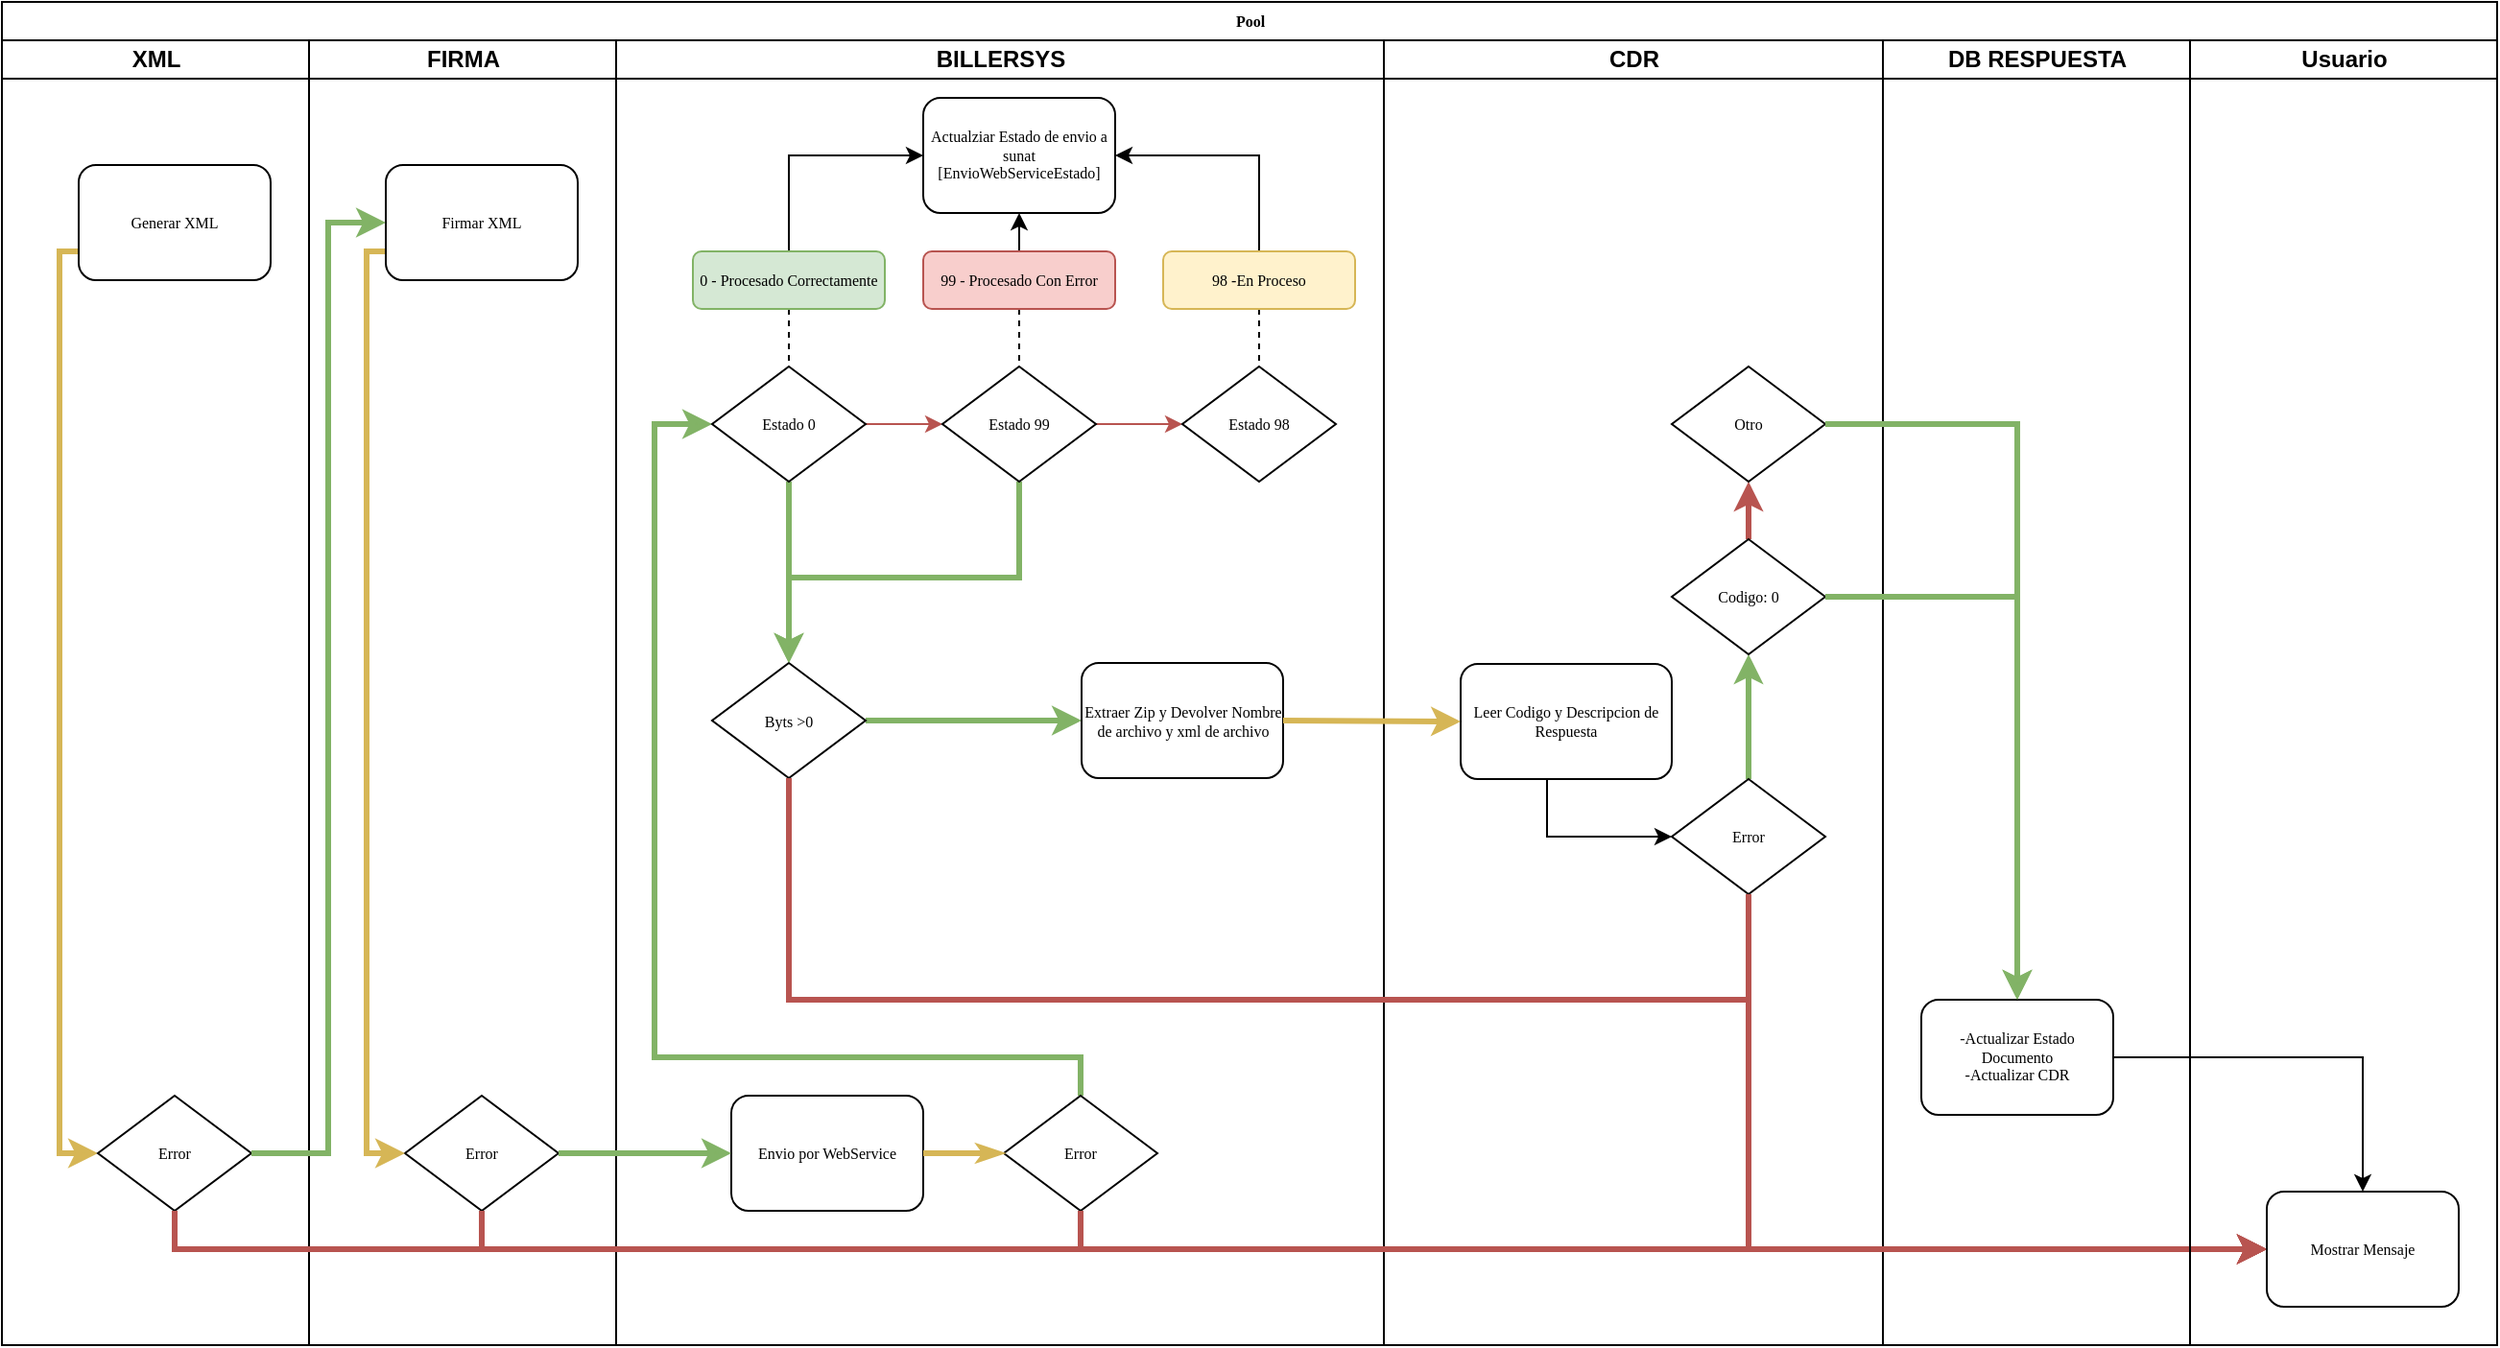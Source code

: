 <mxfile version="10.9.6" type="github"><diagram name="Page-1" id="74e2e168-ea6b-b213-b513-2b3c1d86103e"><mxGraphModel dx="1507" dy="966" grid="1" gridSize="10" guides="1" tooltips="1" connect="1" arrows="1" fold="1" page="1" pageScale="1" pageWidth="1100" pageHeight="850" background="#ffffff" math="0" shadow="0"><root><mxCell id="0"/><mxCell id="1" parent="0"/><mxCell id="77e6c97f196da883-1" value="Pool" style="swimlane;html=1;childLayout=stackLayout;startSize=20;rounded=0;shadow=0;labelBackgroundColor=none;strokeColor=#000000;strokeWidth=1;fillColor=#ffffff;fontFamily=Verdana;fontSize=8;fontColor=#000000;align=center;" parent="1" vertex="1"><mxGeometry x="40" y="39" width="1300" height="700" as="geometry"/></mxCell><mxCell id="77e6c97f196da883-2" value="XML" style="swimlane;html=1;startSize=20;" parent="77e6c97f196da883-1" vertex="1"><mxGeometry y="20" width="160" height="680" as="geometry"/></mxCell><mxCell id="RyBB4Tb_P3Es68NpS_xh-8" style="edgeStyle=orthogonalEdgeStyle;rounded=0;orthogonalLoop=1;jettySize=auto;html=1;entryX=0;entryY=0.5;entryDx=0;entryDy=0;exitX=0;exitY=0.75;exitDx=0;exitDy=0;fillColor=#fff2cc;strokeColor=#d6b656;strokeWidth=3;" edge="1" parent="77e6c97f196da883-2" source="77e6c97f196da883-8" target="77e6c97f196da883-20"><mxGeometry relative="1" as="geometry"><Array as="points"><mxPoint x="30" y="110"/><mxPoint x="30" y="580"/></Array></mxGeometry></mxCell><mxCell id="77e6c97f196da883-8" value="Generar XML" style="rounded=1;whiteSpace=wrap;html=1;shadow=0;labelBackgroundColor=none;strokeColor=#000000;strokeWidth=1;fillColor=#ffffff;fontFamily=Verdana;fontSize=8;fontColor=#000000;align=center;" parent="77e6c97f196da883-2" vertex="1"><mxGeometry x="40" y="65" width="100" height="60" as="geometry"/></mxCell><mxCell id="77e6c97f196da883-20" value="Error" style="rhombus;whiteSpace=wrap;html=1;rounded=0;shadow=0;labelBackgroundColor=none;strokeColor=#000000;strokeWidth=1;fillColor=#ffffff;fontFamily=Verdana;fontSize=8;fontColor=#000000;align=center;" parent="77e6c97f196da883-2" vertex="1"><mxGeometry x="50" y="550" width="80" height="60" as="geometry"/></mxCell><mxCell id="77e6c97f196da883-3" value="FIRMA" style="swimlane;html=1;startSize=20;" parent="77e6c97f196da883-1" vertex="1"><mxGeometry x="160" y="20" width="160" height="680" as="geometry"/></mxCell><mxCell id="RyBB4Tb_P3Es68NpS_xh-15" value="Error" style="rhombus;whiteSpace=wrap;html=1;rounded=0;shadow=0;labelBackgroundColor=none;strokeColor=#000000;strokeWidth=1;fillColor=#ffffff;fontFamily=Verdana;fontSize=8;fontColor=#000000;align=center;" vertex="1" parent="77e6c97f196da883-3"><mxGeometry x="50" y="550" width="80" height="60" as="geometry"/></mxCell><mxCell id="RyBB4Tb_P3Es68NpS_xh-18" value="" style="edgeStyle=orthogonalEdgeStyle;rounded=0;orthogonalLoop=1;jettySize=auto;html=1;entryX=0;entryY=0.5;entryDx=0;entryDy=0;exitX=0;exitY=0.75;exitDx=0;exitDy=0;fillColor=#fff2cc;strokeColor=#d6b656;strokeWidth=3;" edge="1" parent="77e6c97f196da883-3" source="77e6c97f196da883-11" target="RyBB4Tb_P3Es68NpS_xh-15"><mxGeometry relative="1" as="geometry"><Array as="points"><mxPoint x="30" y="110"/><mxPoint x="30" y="580"/></Array></mxGeometry></mxCell><mxCell id="77e6c97f196da883-11" value="Firmar XML" style="rounded=1;whiteSpace=wrap;html=1;shadow=0;labelBackgroundColor=none;strokeColor=#000000;strokeWidth=1;fillColor=#ffffff;fontFamily=Verdana;fontSize=8;fontColor=#000000;align=center;" parent="77e6c97f196da883-3" vertex="1"><mxGeometry x="40" y="65" width="100" height="60" as="geometry"/></mxCell><mxCell id="77e6c97f196da883-4" value="BILLERSYS" style="swimlane;html=1;startSize=20;" parent="77e6c97f196da883-1" vertex="1"><mxGeometry x="320" y="20" width="400" height="680" as="geometry"/></mxCell><mxCell id="77e6c97f196da883-12" value="Envio por WebService" style="rounded=1;whiteSpace=wrap;html=1;shadow=0;labelBackgroundColor=none;strokeColor=#000000;strokeWidth=1;fillColor=#ffffff;fontFamily=Verdana;fontSize=8;fontColor=#000000;align=center;" parent="77e6c97f196da883-4" vertex="1"><mxGeometry x="60" y="550" width="100" height="60" as="geometry"/></mxCell><mxCell id="RyBB4Tb_P3Es68NpS_xh-63" style="edgeStyle=orthogonalEdgeStyle;rounded=0;orthogonalLoop=1;jettySize=auto;html=1;exitX=0.5;exitY=0;exitDx=0;exitDy=0;entryX=0;entryY=0.5;entryDx=0;entryDy=0;endArrow=classic;endFill=1;strokeWidth=3;fillColor=#d5e8d4;strokeColor=#82b366;" edge="1" parent="77e6c97f196da883-4" source="77e6c97f196da883-13" target="RyBB4Tb_P3Es68NpS_xh-21"><mxGeometry relative="1" as="geometry"><Array as="points"><mxPoint x="242" y="530"/><mxPoint x="20" y="530"/><mxPoint x="20" y="200"/></Array></mxGeometry></mxCell><mxCell id="77e6c97f196da883-13" value="Error" style="rhombus;whiteSpace=wrap;html=1;rounded=0;shadow=0;labelBackgroundColor=none;strokeColor=#000000;strokeWidth=1;fillColor=#ffffff;fontFamily=Verdana;fontSize=8;fontColor=#000000;align=center;" parent="77e6c97f196da883-4" vertex="1"><mxGeometry x="202" y="550" width="80" height="60" as="geometry"/></mxCell><mxCell id="77e6c97f196da883-29" style="edgeStyle=orthogonalEdgeStyle;rounded=1;html=1;labelBackgroundColor=none;startArrow=none;startFill=0;startSize=5;endArrow=classicThin;endFill=1;endSize=5;jettySize=auto;orthogonalLoop=1;strokeColor=#d6b656;strokeWidth=3;fontFamily=Verdana;fontSize=8;fontColor=#000000;fillColor=#fff2cc;entryX=0;entryY=0.5;entryDx=0;entryDy=0;exitX=1;exitY=0.5;exitDx=0;exitDy=0;exitPerimeter=0;" parent="77e6c97f196da883-4" source="77e6c97f196da883-12" target="77e6c97f196da883-13" edge="1"><mxGeometry relative="1" as="geometry"><mxPoint x="170" y="580" as="sourcePoint"/><Array as="points"><mxPoint x="180" y="580"/><mxPoint x="180" y="580"/></Array></mxGeometry></mxCell><mxCell id="RyBB4Tb_P3Es68NpS_xh-24" value="" style="edgeStyle=orthogonalEdgeStyle;rounded=0;orthogonalLoop=1;jettySize=auto;html=1;strokeWidth=3;fillColor=#d5e8d4;strokeColor=#82b366;" edge="1" parent="77e6c97f196da883-4" source="RyBB4Tb_P3Es68NpS_xh-21" target="RyBB4Tb_P3Es68NpS_xh-23"><mxGeometry relative="1" as="geometry"/></mxCell><mxCell id="RyBB4Tb_P3Es68NpS_xh-35" style="edgeStyle=orthogonalEdgeStyle;rounded=0;orthogonalLoop=1;jettySize=auto;html=1;exitX=1;exitY=0.5;exitDx=0;exitDy=0;entryX=0;entryY=0.5;entryDx=0;entryDy=0;strokeWidth=1;fillColor=#f8cecc;strokeColor=#b85450;" edge="1" parent="77e6c97f196da883-4" source="RyBB4Tb_P3Es68NpS_xh-21" target="RyBB4Tb_P3Es68NpS_xh-29"><mxGeometry relative="1" as="geometry"/></mxCell><mxCell id="RyBB4Tb_P3Es68NpS_xh-21" value="Estado 0" style="rhombus;whiteSpace=wrap;html=1;rounded=0;shadow=0;labelBackgroundColor=none;strokeColor=#000000;strokeWidth=1;fillColor=#ffffff;fontFamily=Verdana;fontSize=8;fontColor=#000000;align=center;" vertex="1" parent="77e6c97f196da883-4"><mxGeometry x="50" y="170" width="80" height="60" as="geometry"/></mxCell><mxCell id="RyBB4Tb_P3Es68NpS_xh-69" style="edgeStyle=orthogonalEdgeStyle;rounded=0;orthogonalLoop=1;jettySize=auto;html=1;exitX=1;exitY=0.5;exitDx=0;exitDy=0;entryX=0;entryY=0.5;entryDx=0;entryDy=0;endArrow=classic;endFill=1;strokeWidth=3;fillColor=#d5e8d4;strokeColor=#82b366;" edge="1" parent="77e6c97f196da883-4" source="RyBB4Tb_P3Es68NpS_xh-23" target="77e6c97f196da883-17"><mxGeometry relative="1" as="geometry"><Array as="points"><mxPoint x="130" y="354"/></Array></mxGeometry></mxCell><mxCell id="RyBB4Tb_P3Es68NpS_xh-23" value="Byts &amp;gt;0" style="rhombus;whiteSpace=wrap;html=1;rounded=0;shadow=0;labelBackgroundColor=none;strokeColor=#000000;strokeWidth=1;fillColor=#ffffff;fontFamily=Verdana;fontSize=8;fontColor=#000000;align=center;" vertex="1" parent="77e6c97f196da883-4"><mxGeometry x="50" y="324.5" width="80" height="60" as="geometry"/></mxCell><mxCell id="77e6c97f196da883-17" value="Extraer Zip y Devolver Nombre de archivo y xml de archivo" style="rounded=1;whiteSpace=wrap;html=1;shadow=0;labelBackgroundColor=none;strokeColor=#000000;strokeWidth=1;fillColor=#ffffff;fontFamily=Verdana;fontSize=8;fontColor=#000000;align=center;" parent="77e6c97f196da883-4" vertex="1"><mxGeometry x="242.5" y="324.5" width="105" height="60" as="geometry"/></mxCell><mxCell id="RyBB4Tb_P3Es68NpS_xh-34" style="edgeStyle=orthogonalEdgeStyle;rounded=0;orthogonalLoop=1;jettySize=auto;html=1;entryX=0.5;entryY=0;entryDx=0;entryDy=0;strokeWidth=3;fillColor=#d5e8d4;strokeColor=#82b366;" edge="1" parent="77e6c97f196da883-4" source="RyBB4Tb_P3Es68NpS_xh-29" target="RyBB4Tb_P3Es68NpS_xh-23"><mxGeometry relative="1" as="geometry"><Array as="points"><mxPoint x="210" y="280"/></Array></mxGeometry></mxCell><mxCell id="RyBB4Tb_P3Es68NpS_xh-36" style="edgeStyle=orthogonalEdgeStyle;rounded=0;orthogonalLoop=1;jettySize=auto;html=1;entryX=0;entryY=0.5;entryDx=0;entryDy=0;strokeWidth=1;fillColor=#f8cecc;strokeColor=#b85450;" edge="1" parent="77e6c97f196da883-4" source="RyBB4Tb_P3Es68NpS_xh-29" target="RyBB4Tb_P3Es68NpS_xh-31"><mxGeometry relative="1" as="geometry"/></mxCell><mxCell id="RyBB4Tb_P3Es68NpS_xh-29" value="Estado 99" style="rhombus;whiteSpace=wrap;html=1;rounded=0;shadow=0;labelBackgroundColor=none;strokeColor=#000000;strokeWidth=1;fillColor=#ffffff;fontFamily=Verdana;fontSize=8;fontColor=#000000;align=center;" vertex="1" parent="77e6c97f196da883-4"><mxGeometry x="170" y="170" width="80" height="60" as="geometry"/></mxCell><mxCell id="RyBB4Tb_P3Es68NpS_xh-31" value="Estado 98" style="rhombus;whiteSpace=wrap;html=1;rounded=0;shadow=0;labelBackgroundColor=none;strokeColor=#000000;strokeWidth=1;fillColor=#ffffff;fontFamily=Verdana;fontSize=8;fontColor=#000000;align=center;" vertex="1" parent="77e6c97f196da883-4"><mxGeometry x="295" y="170" width="80" height="60" as="geometry"/></mxCell><mxCell id="RyBB4Tb_P3Es68NpS_xh-42" value="" style="endArrow=none;dashed=1;html=1;strokeWidth=1;entryX=0.5;entryY=0;entryDx=0;entryDy=0;exitX=0.5;exitY=1;exitDx=0;exitDy=0;" edge="1" parent="77e6c97f196da883-4" source="RyBB4Tb_P3Es68NpS_xh-37" target="RyBB4Tb_P3Es68NpS_xh-31"><mxGeometry width="50" height="50" relative="1" as="geometry"><mxPoint x="335.333" y="150.167" as="sourcePoint"/><mxPoint x="-270" y="750" as="targetPoint"/></mxGeometry></mxCell><mxCell id="RyBB4Tb_P3Es68NpS_xh-52" value="" style="endArrow=none;dashed=1;html=1;strokeWidth=1;entryX=0.5;entryY=0;entryDx=0;entryDy=0;exitX=0.5;exitY=1;exitDx=0;exitDy=0;" edge="1" parent="77e6c97f196da883-4" source="RyBB4Tb_P3Es68NpS_xh-39" target="RyBB4Tb_P3Es68NpS_xh-29"><mxGeometry width="50" height="50" relative="1" as="geometry"><mxPoint x="211.167" y="150.167" as="sourcePoint"/><mxPoint x="345" y="180" as="targetPoint"/></mxGeometry></mxCell><mxCell id="RyBB4Tb_P3Es68NpS_xh-55" value="" style="endArrow=none;dashed=1;html=1;strokeWidth=1;entryX=0.5;entryY=0;entryDx=0;entryDy=0;exitX=0.5;exitY=1;exitDx=0;exitDy=0;" edge="1" parent="77e6c97f196da883-4" source="RyBB4Tb_P3Es68NpS_xh-38" target="RyBB4Tb_P3Es68NpS_xh-21"><mxGeometry width="50" height="50" relative="1" as="geometry"><mxPoint x="90.333" y="150.167" as="sourcePoint"/><mxPoint x="140" y="124.833" as="targetPoint"/></mxGeometry></mxCell><mxCell id="RyBB4Tb_P3Es68NpS_xh-78" style="edgeStyle=orthogonalEdgeStyle;rounded=0;orthogonalLoop=1;jettySize=auto;html=1;exitX=0.5;exitY=0;exitDx=0;exitDy=0;entryX=1;entryY=0.5;entryDx=0;entryDy=0;endArrow=classic;endFill=1;strokeWidth=1;" edge="1" parent="77e6c97f196da883-4" source="RyBB4Tb_P3Es68NpS_xh-37" target="RyBB4Tb_P3Es68NpS_xh-75"><mxGeometry relative="1" as="geometry"/></mxCell><mxCell id="RyBB4Tb_P3Es68NpS_xh-37" value="98 -En Proceso" style="rounded=1;whiteSpace=wrap;html=1;shadow=0;labelBackgroundColor=none;strokeColor=#d6b656;strokeWidth=1;fillColor=#fff2cc;fontFamily=Verdana;fontSize=8;align=center;" vertex="1" parent="77e6c97f196da883-4"><mxGeometry x="285" y="110" width="100" height="30" as="geometry"/></mxCell><mxCell id="RyBB4Tb_P3Es68NpS_xh-76" style="edgeStyle=orthogonalEdgeStyle;rounded=0;orthogonalLoop=1;jettySize=auto;html=1;exitX=0.5;exitY=0;exitDx=0;exitDy=0;entryX=0;entryY=0.5;entryDx=0;entryDy=0;endArrow=classic;endFill=1;strokeWidth=1;" edge="1" parent="77e6c97f196da883-4" source="RyBB4Tb_P3Es68NpS_xh-38" target="RyBB4Tb_P3Es68NpS_xh-75"><mxGeometry relative="1" as="geometry"/></mxCell><mxCell id="RyBB4Tb_P3Es68NpS_xh-38" value="0 - Procesado Correctamente" style="rounded=1;whiteSpace=wrap;html=1;shadow=0;labelBackgroundColor=none;strokeColor=#82b366;strokeWidth=1;fillColor=#d5e8d4;fontFamily=Verdana;fontSize=8;align=center;" vertex="1" parent="77e6c97f196da883-4"><mxGeometry x="40" y="110" width="100" height="30" as="geometry"/></mxCell><mxCell id="RyBB4Tb_P3Es68NpS_xh-77" style="edgeStyle=orthogonalEdgeStyle;rounded=0;orthogonalLoop=1;jettySize=auto;html=1;exitX=0.5;exitY=0;exitDx=0;exitDy=0;entryX=0.5;entryY=1;entryDx=0;entryDy=0;endArrow=classic;endFill=1;strokeWidth=1;" edge="1" parent="77e6c97f196da883-4" source="RyBB4Tb_P3Es68NpS_xh-39" target="RyBB4Tb_P3Es68NpS_xh-75"><mxGeometry relative="1" as="geometry"/></mxCell><mxCell id="RyBB4Tb_P3Es68NpS_xh-39" value="99 - Procesado Con Error" style="rounded=1;whiteSpace=wrap;html=1;shadow=0;labelBackgroundColor=none;strokeColor=#b85450;strokeWidth=1;fillColor=#f8cecc;fontFamily=Verdana;fontSize=8;align=center;" vertex="1" parent="77e6c97f196da883-4"><mxGeometry x="160" y="110" width="100" height="30" as="geometry"/></mxCell><mxCell id="RyBB4Tb_P3Es68NpS_xh-75" value="Actualziar Estado de envio a sunat [EnvioWebServiceEstado]" style="rounded=1;whiteSpace=wrap;html=1;shadow=0;labelBackgroundColor=none;strokeColor=#000000;strokeWidth=1;fillColor=#ffffff;fontFamily=Verdana;fontSize=8;fontColor=#000000;align=center;" vertex="1" parent="77e6c97f196da883-4"><mxGeometry x="160" y="30" width="100" height="60" as="geometry"/></mxCell><mxCell id="77e6c97f196da883-5" value="CDR" style="swimlane;html=1;startSize=20;" parent="77e6c97f196da883-1" vertex="1"><mxGeometry x="720" y="20" width="260" height="680" as="geometry"/></mxCell><mxCell id="RyBB4Tb_P3Es68NpS_xh-43" style="edgeStyle=orthogonalEdgeStyle;rounded=0;orthogonalLoop=1;jettySize=auto;html=1;entryX=0.5;entryY=1;entryDx=0;entryDy=0;strokeWidth=3;exitX=0.5;exitY=0;exitDx=0;exitDy=0;fillColor=#d5e8d4;strokeColor=#82b366;" edge="1" parent="77e6c97f196da883-5" source="RyBB4Tb_P3Es68NpS_xh-71" target="RyBB4Tb_P3Es68NpS_xh-28"><mxGeometry relative="1" as="geometry"><mxPoint x="50" y="370" as="sourcePoint"/><Array as="points"><mxPoint x="190" y="330"/><mxPoint x="190" y="330"/></Array></mxGeometry></mxCell><mxCell id="RyBB4Tb_P3Es68NpS_xh-72" style="edgeStyle=orthogonalEdgeStyle;rounded=0;orthogonalLoop=1;jettySize=auto;html=1;exitX=0.5;exitY=1;exitDx=0;exitDy=0;entryX=0;entryY=0.5;entryDx=0;entryDy=0;endArrow=classic;endFill=1;strokeWidth=1;" edge="1" parent="77e6c97f196da883-5" source="RyBB4Tb_P3Es68NpS_xh-26" target="RyBB4Tb_P3Es68NpS_xh-71"><mxGeometry relative="1" as="geometry"><Array as="points"><mxPoint x="85" y="415"/></Array></mxGeometry></mxCell><mxCell id="RyBB4Tb_P3Es68NpS_xh-26" value="Leer Codigo y Descripcion de Respuesta" style="rounded=1;whiteSpace=wrap;html=1;shadow=0;labelBackgroundColor=none;strokeColor=#000000;strokeWidth=1;fillColor=#ffffff;fontFamily=Verdana;fontSize=8;fontColor=#000000;align=center;" vertex="1" parent="77e6c97f196da883-5"><mxGeometry x="40" y="325" width="110" height="60" as="geometry"/></mxCell><mxCell id="RyBB4Tb_P3Es68NpS_xh-46" value="" style="edgeStyle=orthogonalEdgeStyle;rounded=0;orthogonalLoop=1;jettySize=auto;html=1;strokeWidth=3;fillColor=#f8cecc;strokeColor=#b85450;" edge="1" parent="77e6c97f196da883-5" source="RyBB4Tb_P3Es68NpS_xh-28" target="RyBB4Tb_P3Es68NpS_xh-45"><mxGeometry relative="1" as="geometry"/></mxCell><mxCell id="RyBB4Tb_P3Es68NpS_xh-28" value="Codigo: 0" style="rhombus;whiteSpace=wrap;html=1;rounded=0;shadow=0;labelBackgroundColor=none;strokeColor=#000000;strokeWidth=1;fillColor=#ffffff;fontFamily=Verdana;fontSize=8;fontColor=#000000;align=center;" vertex="1" parent="77e6c97f196da883-5"><mxGeometry x="150" y="260" width="80" height="60" as="geometry"/></mxCell><mxCell id="RyBB4Tb_P3Es68NpS_xh-45" value="Otro" style="rhombus;whiteSpace=wrap;html=1;rounded=0;shadow=0;labelBackgroundColor=none;strokeColor=#000000;strokeWidth=1;fillColor=#ffffff;fontFamily=Verdana;fontSize=8;fontColor=#000000;align=center;" vertex="1" parent="77e6c97f196da883-5"><mxGeometry x="150" y="170" width="80" height="60" as="geometry"/></mxCell><mxCell id="RyBB4Tb_P3Es68NpS_xh-71" value="Error" style="rhombus;whiteSpace=wrap;html=1;rounded=0;shadow=0;labelBackgroundColor=none;strokeColor=#000000;strokeWidth=1;fillColor=#ffffff;fontFamily=Verdana;fontSize=8;fontColor=#000000;align=center;" vertex="1" parent="77e6c97f196da883-5"><mxGeometry x="150" y="385" width="80" height="60" as="geometry"/></mxCell><mxCell id="77e6c97f196da883-6" value="DB RESPUESTA" style="swimlane;html=1;startSize=20;" parent="77e6c97f196da883-1" vertex="1"><mxGeometry x="980" y="20" width="160" height="680" as="geometry"/></mxCell><mxCell id="77e6c97f196da883-18" value="-Actualizar Estado Documento&lt;br&gt;-Actualizar CDR" style="rounded=1;whiteSpace=wrap;html=1;shadow=0;labelBackgroundColor=none;strokeColor=#000000;strokeWidth=1;fillColor=#ffffff;fontFamily=Verdana;fontSize=8;fontColor=#000000;align=center;" parent="77e6c97f196da883-6" vertex="1"><mxGeometry x="20" y="500" width="100" height="60" as="geometry"/></mxCell><mxCell id="RyBB4Tb_P3Es68NpS_xh-9" style="edgeStyle=orthogonalEdgeStyle;rounded=0;orthogonalLoop=1;jettySize=auto;html=1;entryX=0;entryY=0.5;entryDx=0;entryDy=0;fillColor=#d5e8d4;strokeColor=#82b366;strokeWidth=3;" edge="1" parent="77e6c97f196da883-1" source="77e6c97f196da883-20" target="77e6c97f196da883-11"><mxGeometry relative="1" as="geometry"><Array as="points"><mxPoint x="170" y="600"/><mxPoint x="170" y="115"/></Array></mxGeometry></mxCell><mxCell id="RyBB4Tb_P3Es68NpS_xh-11" style="edgeStyle=orthogonalEdgeStyle;rounded=0;orthogonalLoop=1;jettySize=auto;html=1;entryX=0;entryY=0.5;entryDx=0;entryDy=0;fillColor=#f8cecc;strokeColor=#b85450;strokeWidth=3;" edge="1" parent="77e6c97f196da883-1" source="77e6c97f196da883-20" target="77e6c97f196da883-24"><mxGeometry relative="1" as="geometry"><Array as="points"><mxPoint x="90" y="650"/><mxPoint x="1170" y="650"/></Array></mxGeometry></mxCell><mxCell id="RyBB4Tb_P3Es68NpS_xh-17" style="edgeStyle=orthogonalEdgeStyle;rounded=0;orthogonalLoop=1;jettySize=auto;html=1;entryX=0;entryY=0.5;entryDx=0;entryDy=0;strokeWidth=3;fillColor=#f8cecc;strokeColor=#b85450;" edge="1" parent="77e6c97f196da883-1" source="RyBB4Tb_P3Es68NpS_xh-15" target="77e6c97f196da883-24"><mxGeometry relative="1" as="geometry"><Array as="points"><mxPoint x="250" y="650"/><mxPoint x="1170" y="650"/></Array></mxGeometry></mxCell><mxCell id="RyBB4Tb_P3Es68NpS_xh-19" style="edgeStyle=orthogonalEdgeStyle;rounded=0;orthogonalLoop=1;jettySize=auto;html=1;exitX=1;exitY=0.5;exitDx=0;exitDy=0;entryX=0;entryY=0.5;entryDx=0;entryDy=0;fillColor=#d5e8d4;strokeColor=#82b366;strokeWidth=3;" edge="1" parent="77e6c97f196da883-1" source="RyBB4Tb_P3Es68NpS_xh-15" target="77e6c97f196da883-12"><mxGeometry relative="1" as="geometry"><Array as="points"><mxPoint x="350" y="600"/></Array></mxGeometry></mxCell><mxCell id="RyBB4Tb_P3Es68NpS_xh-20" style="edgeStyle=orthogonalEdgeStyle;rounded=0;orthogonalLoop=1;jettySize=auto;html=1;exitX=0.5;exitY=1;exitDx=0;exitDy=0;entryX=0;entryY=0.5;entryDx=0;entryDy=0;strokeWidth=3;fillColor=#f8cecc;strokeColor=#b85450;" edge="1" parent="77e6c97f196da883-1" source="77e6c97f196da883-13" target="77e6c97f196da883-24"><mxGeometry relative="1" as="geometry"><Array as="points"><mxPoint x="562" y="650"/><mxPoint x="1170" y="650"/></Array></mxGeometry></mxCell><mxCell id="RyBB4Tb_P3Es68NpS_xh-27" style="edgeStyle=orthogonalEdgeStyle;rounded=0;orthogonalLoop=1;jettySize=auto;html=1;strokeWidth=3;exitX=1;exitY=0.5;exitDx=0;exitDy=0;fillColor=#fff2cc;strokeColor=#d6b656;entryX=0;entryY=0.5;entryDx=0;entryDy=0;" edge="1" parent="77e6c97f196da883-1" source="77e6c97f196da883-17" target="RyBB4Tb_P3Es68NpS_xh-26"><mxGeometry relative="1" as="geometry"><mxPoint x="740" y="420" as="targetPoint"/><Array as="points"><mxPoint x="668" y="375"/></Array></mxGeometry></mxCell><mxCell id="RyBB4Tb_P3Es68NpS_xh-59" style="edgeStyle=orthogonalEdgeStyle;rounded=0;orthogonalLoop=1;jettySize=auto;html=1;exitX=1;exitY=0.5;exitDx=0;exitDy=0;entryX=0.5;entryY=0;entryDx=0;entryDy=0;endArrow=classic;endFill=1;strokeWidth=3;fillColor=#d5e8d4;strokeColor=#82b366;" edge="1" parent="77e6c97f196da883-1" source="RyBB4Tb_P3Es68NpS_xh-28" target="77e6c97f196da883-18"><mxGeometry relative="1" as="geometry"/></mxCell><mxCell id="RyBB4Tb_P3Es68NpS_xh-62" style="edgeStyle=orthogonalEdgeStyle;rounded=0;orthogonalLoop=1;jettySize=auto;html=1;exitX=1;exitY=0.5;exitDx=0;exitDy=0;endArrow=classic;endFill=1;strokeWidth=3;entryX=0.5;entryY=0;entryDx=0;entryDy=0;fillColor=#d5e8d4;strokeColor=#82b366;" edge="1" parent="77e6c97f196da883-1" source="RyBB4Tb_P3Es68NpS_xh-45" target="77e6c97f196da883-18"><mxGeometry relative="1" as="geometry"><mxPoint x="1240" y="520" as="targetPoint"/><Array as="points"><mxPoint x="1050" y="220"/></Array></mxGeometry></mxCell><mxCell id="RyBB4Tb_P3Es68NpS_xh-66" style="edgeStyle=orthogonalEdgeStyle;rounded=0;orthogonalLoop=1;jettySize=auto;html=1;exitX=1;exitY=0.5;exitDx=0;exitDy=0;entryX=0.5;entryY=0;entryDx=0;entryDy=0;endArrow=classic;endFill=1;strokeWidth=1;" edge="1" parent="77e6c97f196da883-1" source="77e6c97f196da883-18" target="77e6c97f196da883-24"><mxGeometry relative="1" as="geometry"/></mxCell><mxCell id="RyBB4Tb_P3Es68NpS_xh-67" style="edgeStyle=orthogonalEdgeStyle;rounded=0;orthogonalLoop=1;jettySize=auto;html=1;exitX=0.5;exitY=1;exitDx=0;exitDy=0;entryX=0;entryY=0.5;entryDx=0;entryDy=0;endArrow=classic;endFill=1;strokeWidth=3;fillColor=#f8cecc;strokeColor=#b85450;" edge="1" parent="77e6c97f196da883-1" source="RyBB4Tb_P3Es68NpS_xh-23" target="77e6c97f196da883-24"><mxGeometry relative="1" as="geometry"><mxPoint x="880.333" y="570.167" as="targetPoint"/><Array as="points"><mxPoint x="410" y="520"/><mxPoint x="910" y="520"/><mxPoint x="910" y="650"/></Array></mxGeometry></mxCell><mxCell id="RyBB4Tb_P3Es68NpS_xh-73" style="edgeStyle=orthogonalEdgeStyle;rounded=0;orthogonalLoop=1;jettySize=auto;html=1;endArrow=classic;endFill=1;strokeWidth=3;fillColor=#f8cecc;strokeColor=#b85450;entryX=0;entryY=0.5;entryDx=0;entryDy=0;" edge="1" parent="77e6c97f196da883-1" source="RyBB4Tb_P3Es68NpS_xh-71" target="77e6c97f196da883-24"><mxGeometry relative="1" as="geometry"><mxPoint x="1160" y="720" as="targetPoint"/><Array as="points"><mxPoint x="910" y="650"/></Array></mxGeometry></mxCell><mxCell id="77e6c97f196da883-7" value="Usuario" style="swimlane;html=1;startSize=20;" parent="77e6c97f196da883-1" vertex="1"><mxGeometry x="1140" y="20" width="160" height="680" as="geometry"/></mxCell><mxCell id="77e6c97f196da883-24" value="Mostrar Mensaje" style="rounded=1;whiteSpace=wrap;html=1;shadow=0;labelBackgroundColor=none;strokeColor=#000000;strokeWidth=1;fillColor=#ffffff;fontFamily=Verdana;fontSize=8;fontColor=#000000;align=center;" parent="77e6c97f196da883-7" vertex="1"><mxGeometry x="40" y="600" width="100" height="60" as="geometry"/></mxCell></root></mxGraphModel></diagram></mxfile>